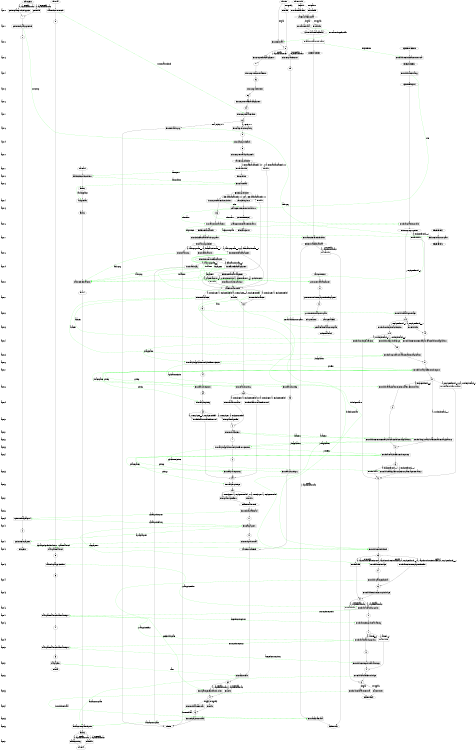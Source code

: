 digraph state_graph {
	rankdir=TB;
	size="8,5;"
	layer_0 [shape=plaintext, label="layer 0"];
	layer_1 [shape=plaintext, label="layer 1"];
	layer_0 -> layer_1 [style=invis];
	layer_2 [shape=plaintext, label="layer 2"];
	layer_1 -> layer_2 [style=invis];
	layer_3 [shape=plaintext, label="layer 3"];
	layer_2 -> layer_3 [style=invis];
	layer_4 [shape=plaintext, label="layer 4"];
	layer_3 -> layer_4 [style=invis];
	layer_5 [shape=plaintext, label="layer 5"];
	layer_4 -> layer_5 [style=invis];
	layer_6 [shape=plaintext, label="layer 6"];
	layer_5 -> layer_6 [style=invis];
	layer_7 [shape=plaintext, label="layer 7"];
	layer_6 -> layer_7 [style=invis];
	layer_8 [shape=plaintext, label="layer 8"];
	layer_7 -> layer_8 [style=invis];
	layer_9 [shape=plaintext, label="layer 9"];
	layer_8 -> layer_9 [style=invis];
	layer_10 [shape=plaintext, label="layer 10"];
	layer_9 -> layer_10 [style=invis];
	layer_11 [shape=plaintext, label="layer 11"];
	layer_10 -> layer_11 [style=invis];
	layer_12 [shape=plaintext, label="layer 12"];
	layer_11 -> layer_12 [style=invis];
	layer_13 [shape=plaintext, label="layer 13"];
	layer_12 -> layer_13 [style=invis];
	layer_14 [shape=plaintext, label="layer 14"];
	layer_13 -> layer_14 [style=invis];
	layer_15 [shape=plaintext, label="layer 15"];
	layer_14 -> layer_15 [style=invis];
	layer_16 [shape=plaintext, label="layer 16"];
	layer_15 -> layer_16 [style=invis];
	layer_17 [shape=plaintext, label="layer 17"];
	layer_16 -> layer_17 [style=invis];
	layer_18 [shape=plaintext, label="layer 18"];
	layer_17 -> layer_18 [style=invis];
	layer_19 [shape=plaintext, label="layer 19"];
	layer_18 -> layer_19 [style=invis];
	layer_20 [shape=plaintext, label="layer 20"];
	layer_19 -> layer_20 [style=invis];
	layer_21 [shape=plaintext, label="layer 21"];
	layer_20 -> layer_21 [style=invis];
	layer_22 [shape=plaintext, label="layer 22"];
	layer_21 -> layer_22 [style=invis];
	layer_23 [shape=plaintext, label="layer 23"];
	layer_22 -> layer_23 [style=invis];
	layer_24 [shape=plaintext, label="layer 24"];
	layer_23 -> layer_24 [style=invis];
	layer_25 [shape=plaintext, label="layer 25"];
	layer_24 -> layer_25 [style=invis];
	layer_26 [shape=plaintext, label="layer 26"];
	layer_25 -> layer_26 [style=invis];
	layer_27 [shape=plaintext, label="layer 27"];
	layer_26 -> layer_27 [style=invis];
	layer_28 [shape=plaintext, label="layer 28"];
	layer_27 -> layer_28 [style=invis];
	layer_29 [shape=plaintext, label="layer 29"];
	layer_28 -> layer_29 [style=invis];
	layer_30 [shape=plaintext, label="layer 30"];
	layer_29 -> layer_30 [style=invis];
	layer_31 [shape=plaintext, label="layer 31"];
	layer_30 -> layer_31 [style=invis];
	layer_32 [shape=plaintext, label="layer 32"];
	layer_31 -> layer_32 [style=invis];
	layer_33 [shape=plaintext, label="layer 33"];
	layer_32 -> layer_33 [style=invis];
	layer_34 [shape=plaintext, label="layer 34"];
	layer_33 -> layer_34 [style=invis];
	layer_35 [shape=plaintext, label="layer 35"];
	layer_34 -> layer_35 [style=invis];
	layer_36 [shape=plaintext, label="layer 36"];
	layer_35 -> layer_36 [style=invis];
	layer_37 [shape=plaintext, label="layer 37"];
	layer_36 -> layer_37 [style=invis];
	layer_38 [shape=plaintext, label="layer 38"];
	layer_37 -> layer_38 [style=invis];
	layer_39 [shape=plaintext, label="layer 39"];
	layer_38 -> layer_39 [style=invis];
	layer_40 [shape=plaintext, label="layer 40"];
	layer_39 -> layer_40 [style=invis];
	layer_41 [shape=plaintext, label="layer 41"];
	layer_40 -> layer_41 [style=invis];
	layer_42 [shape=plaintext, label="layer 42"];
	layer_41 -> layer_42 [style=invis];
	layer_43 [shape=plaintext, label="layer 43"];
	layer_42 -> layer_43 [style=invis];
	layer_44 [shape=plaintext, label="layer 44"];
	layer_43 -> layer_44 [style=invis];
	layer_45 [shape=plaintext, label="layer 45"];
	layer_44 -> layer_45 [style=invis];
	layer_46 [shape=plaintext, label="layer 46"];
	layer_45 -> layer_46 [style=invis];
	layer_47 [shape=plaintext, label="layer 47"];
	layer_46 -> layer_47 [style=invis];
	layer_48 [shape=plaintext, label="layer 48"];
	layer_47 -> layer_48 [style=invis];
	layer_49 [shape=plaintext, label="layer 49"];
	layer_48 -> layer_49 [style=invis];
	layer_50 [shape=plaintext, label="layer 50"];
	layer_49 -> layer_50 [style=invis];
	layer_51 [shape=plaintext, label="layer 51"];
	layer_50 -> layer_51 [style=invis];
	layer_52 [shape=plaintext, label="layer 52"];
	layer_51 -> layer_52 [style=invis];
	layer_53 [shape=plaintext, label="layer 53"];
	layer_52 -> layer_53 [style=invis];
	layer_54 [shape=plaintext, label="layer 54"];
	layer_53 -> layer_54 [style=invis];
	layer_55 [shape=plaintext, label="layer 55"];
	layer_54 -> layer_55 [style=invis];
	layer_56 [shape=plaintext, label="layer 56"];
	layer_55 -> layer_56 [style=invis];
	layer_57 [shape=plaintext, label="layer 57"];
	layer_56 -> layer_57 [style=invis];
	
	/* States */
	Firm_15 [label = "15"]
	Firm_start_Firm [label = "start_Firm"]
	Firm_09b [label = "09b"]
	Firm_08 [label = "08"]
	Firm_07 [label = "07"]
	Firm_09a [label = "09a"]
	Firm_06 [label = "06"]
	Firm_03d [label = "03d"]
	Firm_09c [label = "09c"]
	Firm_05b [label = "05b"]
	Firm_05a [label = "05a"]
	Firm_04 [label = "04"]
	Firm_03c [label = "03c"]
	Firm_03 [label = "03"]
	Firm_Firm_tries_to_resolve_financial_crisis [label = "Firm_tries_to_resolve_financial_crisis"]
	Firm_Firm_bankruptcy_checked [label = "Firm_bankruptcy_checked"]
	Firm_End_Firm_Financial_Role [label = "End_Firm_Financial_Role"]
	Firm_0003 [label = "0003"]
	Firm_end_Firm [label = "end_Firm"]
	Firm_004 [label = "004"]
	Firm_003 [label = "003"]
	Firm_002 [label = "002"]
	Firm_001 [label = "001"]
	Firm_End_Firm_Credit_Role [label = "End_Firm_Credit_Role"]
	Firm_Firm_Credit_02 [label = "Firm_Credit_02"]
	Firm_Start_Firm_Credit_Role [label = "Start_Firm_Credit_Role"]
	Firm_14 [label = "14"]
	Firm_13b [label = "13b"]
	Firm_Start_Firm_Seller_Role [label = "Start_Firm_Seller_Role"]
	Firm_12 [label = "12"]
	Firm_11 [label = "11"]
	Firm_End_Firm_Labour_Role [label = "End_Firm_Labour_Role"]
	Firm_Start_Firm_Labour_Role [label = "Start_Firm_Labour_Role"]
	Firm_End_Firm_Financial_Management [label = "End_Firm_Financial_Management"]
	Firm_02 [label = "02"]
	Firm_00b [label = "00b"]
	Firm_00 [label = "00"]
	Firm_01 [label = "01"]
	Firm_005 [label = "005"]
	Household_WAITORDERSTATUS [label = "WAITORDERSTATUS"]
	Household_SELECTSTRATEGY [label = "SELECTSTRATEGY"]
	Household_START_HOUSEHOLD [label = "START_HOUSEHOLD"]
	Household_end_Household [label = "end_Household"]
	Household_05 [label = "05"]
	Household_04 [label = "04"]
	Household_03 [label = "03"]
	Household_02 [label = "02"]
	Household_01b [label = "01b"]
	Household_01 [label = "01"]
	Household_01e [label = "01e"]
	Household_01a [label = "01a"]
	Household_01d [label = "01d"]
	Household_EXIT_FINANCIAL_MARKET [label = "EXIT_FINANCIAL_MARKET"]
	Household_12 [label = "12"]
	Household_14 [label = "14"]
	Household_11 [label = "11"]
	Household_10 [label = "10"]
	Household_15 [label = "15"]
	Household_08 [label = "08"]
	Household_07 [label = "07"]
	Household_09 [label = "09"]
	Household_06b [label = "06b"]
	Household_06 [label = "06"]
	Mall_end_Mall [label = "end_Mall"]
	Mall_05 [label = "05"]
	Mall_04 [label = "04"]
	Mall_03 [label = "03"]
	Mall_02 [label = "02"]
	Mall_01 [label = "01"]
	Mall_start_Mall [label = "start_Mall"]
	IGFirm_end_IGFirm [label = "end_IGFirm"]
	IGFirm_03 [label = "03"]
	IGFirm_02 [label = "02"]
	IGFirm_01 [label = "01"]
	IGFirm_start_IGFirm [label = "start_IGFirm"]
	Eurostat_WAITENDMARKET [label = "WAITENDMARKET"]
	Eurostat_end_Eurostat [label = "end_Eurostat"]
	Eurostat_End_Eurostat_Financial_Data [label = "End_Eurostat_Financial_Data"]
	Eurostat_Start_Eurostat_Financial_Data [label = "Start_Eurostat_Financial_Data"]
	Eurostat_Start_Eurostat_Firm_Data [label = "Start_Eurostat_Firm_Data"]
	Eurostat_start_Eurostat [label = "start_Eurostat"]
	Clearinghouse_end_Clearinghouse [label = "end_Clearinghouse"]
	Clearinghouse_COMPUTEDPRICES [label = "COMPUTEDPRICES"]
	Clearinghouse_start_Clearinghouse [label = "start_Clearinghouse"]
	Bank_RECEIVEMESS1 [label = "RECEIVEMESS1"]
	Bank_RECEIVEMESS [label = "RECEIVEMESS"]
	Bank_end_Bank [label = "end_Bank"]
	Bank_Bank_05 [label = "Bank_05"]
	Bank_Bank_04 [label = "Bank_04"]
	Bank_Bank_03 [label = "Bank_03"]
	Bank_Bank_02 [label = "Bank_02"]
	Bank_start_Bank [label = "start_Bank"]
	Government_end_Government [label = "end_Government"]
	Government_02 [label = "02"]
	Government_01 [label = "01"]
	Government_start_Government [label = "start_Government"]
	Central_Bank_end_Central_Bank [label = "end_Central_Bank"]
	Central_Bank_start_Central_Bank [label = "start_Central_Bank"]
	Firm_Firm_calc_production_quantity_005_01 [label = "Firm_calc_production_quantity", shape = rect]
	Firm_Firm_set_quantities_zero_00_00b [label = "Firm_set_quantities_zero", shape = rect]
	Firm_Firm_calc_input_demands_01_02 [label = "Firm_calc_input_demands", shape = rect]
	Firm_Firm_calc_production_quantity_2_End_Firm_Financial_Management_Start_Firm_Labour_Role [label = "Firm_calc_production_quantity_2", shape = rect]
	Firm_Firm_idle_End_Firm_Financial_Management_Start_Firm_Labour_Role [label = "Firm_idle", shape = rect]
	Firm_Firm_send_capital_demand_End_Firm_Labour_Role_11 [label = "Firm_send_capital_demand", shape = rect]
	Firm_Firm_calc_pay_costs_11_12 [label = "Firm_calc_pay_costs", shape = rect]
	Firm_Firm_send_goods_to_mall_12_Start_Firm_Seller_Role [label = "Firm_send_goods_to_mall", shape = rect]
	Firm_Firm_calc_revenue_Start_Firm_Seller_Role_13b [label = "Firm_calc_revenue", shape = rect]
	Firm_Firm_update_specific_skills_of_workers_13b_14 [label = "Firm_update_specific_skills_of_workers", shape = rect]
	Firm_Firm_idle_13b_14 [label = "Firm_idle", shape = rect]
	Firm_Firm_ask_for_loan_Start_Firm_Credit_Role_Firm_Credit_02 [label = "Firm_ask_for_loan", shape = rect]
	Firm_Firm_choose_bank_Firm_Credit_02_End_Firm_Credit_Role [label = "Firm_choose_bank", shape = rect]
	Firm_Firm_compute_financial_payments_00_001 [label = "Firm_compute_financial_payments", shape = rect]
	Firm_Firm_compute_income_statement_001_002 [label = "Firm_compute_income_statement", shape = rect]
	Firm_Firm_compute_dividends_002_003 [label = "Firm_compute_dividends", shape = rect]
	Firm_Firm_compute_total_financial_payments_003_004 [label = "Firm_compute_total_financial_payments", shape = rect]
	Firm_Firm_compute_balance_sheet_004_005 [label = "Firm_compute_balance_sheet", shape = rect]
	Firm_Firm_send_bankruptcy_005_end_Firm [label = "Firm_send_bankruptcy", shape = rect]
	Firm_Firm_compute_total_liquidity_needs_02_Start_Firm_Credit_Role [label = "Firm_compute_total_liquidity_needs", shape = rect]
	Firm_Firm_idle_End_Firm_Credit_Role_Start_Firm_Labour_Role [label = "Firm_idle", shape = rect]
	Firm_Firm_compute_and_send_stock_orders_End_Firm_Credit_Role_0003 [label = "Firm_compute_and_send_stock_orders", shape = rect]
	Firm_Firm_reads_stock_transactions_0003_End_Firm_Financial_Role [label = "Firm_reads_stock_transactions", shape = rect]
	Firm_Firm_check_financial_and_bankruptcy_state_End_Firm_Financial_Role_Firm_bankruptcy_checked [label = "Firm_check_financial_and_bankruptcy_state", shape = rect]
	Firm_Firm_in_bankruptcy_Firm_bankruptcy_checked_end_Firm [label = "Firm_in_bankruptcy", shape = rect]
	Firm_Firm_in_financial_crisis_Firm_bankruptcy_checked_Firm_tries_to_resolve_financial_crisis [label = "Firm_in_financial_crisis", shape = rect]
	Firm_Firm_in_bankruptcy_Firm_tries_to_resolve_financial_crisis_end_Firm [label = "Firm_in_bankruptcy", shape = rect]
	Firm_Firm_execute_financial_payments_Firm_tries_to_resolve_financial_crisis_End_Firm_Financial_Management [label = "Firm_execute_financial_payments", shape = rect]
	Firm_Firm_execute_financial_payments_Firm_bankruptcy_checked_Start_Firm_Labour_Role [label = "Firm_execute_financial_payments", shape = rect]
	Firm_Firm_idle_Start_Firm_Credit_Role_Start_Firm_Labour_Role [label = "Firm_idle", shape = rect]
	Firm_Firm_send_vacancies_Start_Firm_Labour_Role_03 [label = "Firm_send_vacancies", shape = rect]
	Firm_Firm_send_redundancies_Start_Firm_Labour_Role_03c [label = "Firm_send_redundancies", shape = rect]
	Firm_Firm_idle_Start_Firm_Labour_Role_03c [label = "Firm_idle", shape = rect]
	Firm_Firm_read_job_applications_send_job_offer_or_rejection_03_04 [label = "Firm_read_job_applications_send_job_offer_or_rejection", shape = rect]
	Firm_Firm_read_job_responses_04_05a [label = "Firm_read_job_responses", shape = rect]
	Firm_Firm_read_job_quitting_05a_05b [label = "Firm_read_job_quitting", shape = rect]
	Firm_Firm_read_job_quitting_00b_09c [label = "Firm_read_job_quitting", shape = rect]
	Firm_Firm_read_job_quitting_03c_03d [label = "Firm_read_job_quitting", shape = rect]
	Firm_Firm_start_labour_market_03d_06 [label = "Firm_start_labour_market", shape = rect]
	Firm_Firm_finish_labour_market_first_round_03d_09a [label = "Firm_finish_labour_market_first_round", shape = rect]
	Firm_Firm_finish_labour_market_first_round_05b_09a [label = "Firm_finish_labour_market_first_round", shape = rect]
	Firm_Firm_update_wage_offer_05b_06 [label = "Firm_update_wage_offer", shape = rect]
	Firm_Firm_send_vacancies_2_06_07 [label = "Firm_send_vacancies_2", shape = rect]
	Firm_Firm_read_job_applications_send_job_offer_or_rejection_2_07_08 [label = "Firm_read_job_applications_send_job_offer_or_rejection_2", shape = rect]
	Firm_Firm_read_job_responses_2_08_09a [label = "Firm_read_job_responses_2", shape = rect]
	Firm_Firm_read_job_quitting_2_09a_09b [label = "Firm_read_job_quitting_2", shape = rect]
	Firm_Firm_read_job_quitting_2_09c_Start_Firm_Seller_Role [label = "Firm_read_job_quitting_2", shape = rect]
	Firm_Firm_update_wage_offer_2_09b_End_Firm_Labour_Role [label = "Firm_update_wage_offer_2", shape = rect]
	Firm_Firm_idle_09b_End_Firm_Labour_Role [label = "Firm_idle", shape = rect]
	Firm_Firm_receive_data_start_Firm_00 [label = "Firm_receive_data", shape = rect]
	Firm_Firm_idle_start_Firm_00 [label = "Firm_idle", shape = rect]
	Firm_Firm_send_data_to_Eurostat_14_15 [label = "Firm_send_data_to_Eurostat", shape = rect]
	Firm_Firm_idle_14_15 [label = "Firm_idle", shape = rect]
	Firm_Firm_send_payments_to_bank_15_end_Firm [label = "Firm_send_payments_to_bank", shape = rect]
	Household_Household_receive_dividends_06_06b [label = "Household_receive_dividends", shape = rect]
	Household_Household_idle_06b_09 [label = "Household_idle", shape = rect]
	Household_Household_receive_wage_06b_07 [label = "Household_receive_wage", shape = rect]
	Household_Household_update_specific_skills_07_08 [label = "Household_update_specific_skills", shape = rect]
	Household_Household_receive_unemployment_benefits_06b_08 [label = "Household_receive_unemployment_benefits", shape = rect]
	Household_Household_determine_consumption_budget_08_09 [label = "Household_determine_consumption_budget", shape = rect]
	Household_Household_idle_09_15 [label = "Household_idle", shape = rect]
	Household_Household_rank_and_buy_goods_1_09_10 [label = "Household_rank_and_buy_goods_1", shape = rect]
	Household_Household_receive_goods_read_rationing_10_11 [label = "Household_receive_goods_read_rationing", shape = rect]
	Household_Household_idle_11_14 [label = "Household_idle", shape = rect]
	Household_Household_rank_and_buy_goods_2_11_12 [label = "Household_rank_and_buy_goods_2", shape = rect]
	Household_Household_receive_goods_read_rationing_2_12_14 [label = "Household_receive_goods_read_rationing_2", shape = rect]
	Household_Household_handle_leftover_budget_14_15 [label = "Household_handle_leftover_budget", shape = rect]
	Household_Household_read_firing_messages_EXIT_FINANCIAL_MARKET_01d [label = "Household_read_firing_messages", shape = rect]
	Household_Household_idle_01d_01a [label = "Household_idle", shape = rect]
	Household_Household_idle_EXIT_FINANCIAL_MARKET_01a [label = "Household_idle", shape = rect]
	Household_Household_OTJS_read_job_vacancies_and_send_applications_01e_01 [label = "Household_OTJS_read_job_vacancies_and_send_applications", shape = rect]
	Household_Household_UNEMPLOYED_read_job_vacancies_and_send_applications_01a_01 [label = "Household_UNEMPLOYED_read_job_vacancies_and_send_applications", shape = rect]
	Household_Household_on_the_job_search_decision_01d_01b [label = "Household_on_the_job_search_decision", shape = rect]
	Household_Household_on_the_job_search_yes_01b_01e [label = "Household_on_the_job_search_yes", shape = rect]
	Household_Household_on_the_job_search_no_01b_06 [label = "Household_on_the_job_search_no", shape = rect]
	Household_Household_read_job_offers_send_response_01_02 [label = "Household_read_job_offers_send_response", shape = rect]
	Household_Household_finish_labour_market_02_06 [label = "Household_finish_labour_market", shape = rect]
	Household_Household_read_application_rejection_update_wage_reservation_02_03 [label = "Household_read_application_rejection_update_wage_reservation", shape = rect]
	Household_Household_OTJS_read_job_vacancies_and_send_applications_2_02_04 [label = "Household_OTJS_read_job_vacancies_and_send_applications_2", shape = rect]
	Household_Household_UNEMPLOYED_read_job_vacancies_and_send_applications_2_03_04 [label = "Household_UNEMPLOYED_read_job_vacancies_and_send_applications_2", shape = rect]
	Household_Household_read_job_offers_send_response_2_04_05 [label = "Household_read_job_offers_send_response_2", shape = rect]
	Household_Household_read_application_rejection_update_wage_reservation_2_05_06 [label = "Household_read_application_rejection_update_wage_reservation_2", shape = rect]
	Household_Household_idle_05_06 [label = "Household_idle", shape = rect]
	Household_Household_send_data_to_Eurostat_15_end_Household [label = "Household_send_data_to_Eurostat", shape = rect]
	Household_Household_idle_15_end_Household [label = "Household_idle", shape = rect]
	Household_Household_receive_info_asset_to_eurostat_START_HOUSEHOLD_SELECTSTRATEGY [label = "Household_receive_info_asset_to_eurostat", shape = rect]
	Household_Household_select_strategy_SELECTSTRATEGY_WAITORDERSTATUS [label = "Household_select_strategy", shape = rect]
	Household_Household_update_its_portfolio_WAITORDERSTATUS_EXIT_FINANCIAL_MARKET [label = "Household_update_its_portfolio", shape = rect]
	Mall_Mall_send_current_stocks_start_Mall_01 [label = "Mall_send_current_stocks", shape = rect]
	Mall_Mall_update_mall_stock_01_02 [label = "Mall_update_mall_stock", shape = rect]
	Mall_Mall_send_quality_price_info_1_02_03 [label = "Mall_send_quality_price_info_1", shape = rect]
	Mall_Mall_update_mall_stocks_sales_rationing_1_03_04 [label = "Mall_update_mall_stocks_sales_rationing_1", shape = rect]
	Mall_Mall_update_mall_stocks_sales_rationing_2_04_05 [label = "Mall_update_mall_stocks_sales_rationing_2", shape = rect]
	Mall_Mall_pay_firm_05_end_Mall [label = "Mall_pay_firm", shape = rect]
	IGFirm_IGFirm_update_productivity_price_start_IGFirm_01 [label = "IGFirm_update_productivity_price", shape = rect]
	IGFirm_IGFirm_idle_start_IGFirm_01 [label = "IGFirm_idle", shape = rect]
	IGFirm_IGFirm_send_quality_price_info_01_02 [label = "IGFirm_send_quality_price_info", shape = rect]
	IGFirm_IGFirm_send_capital_good_02_03 [label = "IGFirm_send_capital_good", shape = rect]
	IGFirm_IGFirm_receive_payment_03_end_IGFirm [label = "IGFirm_receive_payment", shape = rect]
	Eurostat_Eurostat_Initialization_start_Eurostat_Start_Eurostat_Firm_Data [label = "Eurostat_Initialization", shape = rect]
	Eurostat_Eurostat_idle_start_Eurostat_Start_Eurostat_Firm_Data [label = "Eurostat_idle", shape = rect]
	Eurostat_Eurostat_send_data_Start_Eurostat_Firm_Data_Start_Eurostat_Financial_Data [label = "Eurostat_send_data", shape = rect]
	Eurostat_Eurostat_idle_Start_Eurostat_Firm_Data_Start_Eurostat_Financial_Data [label = "Eurostat_idle", shape = rect]
	Eurostat_Eurostat_calculate_data_End_Eurostat_Financial_Data_end_Eurostat [label = "Eurostat_calculate_data", shape = rect]
	Eurostat_Eurostat_idle_End_Eurostat_Financial_Data_end_Eurostat [label = "Eurostat_idle", shape = rect]
	Eurostat_Eurastat_send_asset_information_Start_Eurostat_Financial_Data_WAITENDMARKET [label = "Eurastat_send_asset_information", shape = rect]
	Eurostat_Eurostat_receive_asset_information_WAITENDMARKET_End_Eurostat_Financial_Data [label = "Eurostat_receive_asset_information", shape = rect]
	Clearinghouse_ClearingHouse_receive_orders_and_run_start_Clearinghouse_COMPUTEDPRICES [label = "ClearingHouse_receive_orders_and_run", shape = rect]
	Clearinghouse_ClearingHouse_send_asset_information_COMPUTEDPRICES_end_Clearinghouse [label = "ClearingHouse_send_asset_information", shape = rect]
	Bank_Bank_decide_credit_conditions_start_Bank_Bank_02 [label = "Bank_decide_credit_conditions", shape = rect]
	Bank_Bank_give_loan_Bank_02_Bank_03 [label = "Bank_give_loan", shape = rect]
	Bank_Bank_receive_installment_Bank_03_Bank_04 [label = "Bank_receive_installment", shape = rect]
	Bank_Bank_account_update_deposits_Bank_04_Bank_05 [label = "Bank_account_update_deposits", shape = rect]
	Bank_Bank_accounting_Bank_05_end_Bank [label = "Bank_accounting", shape = rect]
	Bank_Bank_idle_Bank_05_end_Bank [label = "Bank_idle", shape = rect]
	Bank_Bank_receive_account_update_RECEIVEMESS_RECEIVEMESS1 [label = "Bank_receive_account_update", shape = rect]
	Government_Government_read_tax_payment_start_Government_01 [label = "Government_read_tax_payment", shape = rect]
	Government_Government_send_unemployment_benefit_payment_01_02 [label = "Government_send_unemployment_benefit_payment", shape = rect]
	Government_Government_send_account_update_02_end_Government [label = "Government_send_account_update", shape = rect]
	Central_Bank_Central_Bank_read_account_update_start_Central_Bank_end_Central_Bank [label = "Central_Bank_read_account_update", shape = rect]
	
	/* Transitions */
	Firm_005 -> Firm_Firm_calc_production_quantity_005_01 [ label = "a->equity>0.0"];
	Firm_Firm_calc_production_quantity_005_01 -> Firm_01;
	Firm_00 -> Firm_Firm_set_quantities_zero_00_00b [ label = "not monthly\na->day_of_month_to_act"];
	Firm_Firm_set_quantities_zero_00_00b -> Firm_00b;
	Firm_01 -> Firm_Firm_calc_input_demands_01_02;
	Firm_Firm_calc_input_demands_01_02 -> Firm_02;
	Firm_End_Firm_Financial_Management -> Firm_Firm_calc_production_quantity_2_End_Firm_Financial_Management_Start_Firm_Labour_Role [ label = "not a->payment_account>=a->production_costs"];
	Firm_Firm_calc_production_quantity_2_End_Firm_Financial_Management_Start_Firm_Labour_Role -> Firm_Start_Firm_Labour_Role;
	Firm_End_Firm_Financial_Management -> Firm_Firm_idle_End_Firm_Financial_Management_Start_Firm_Labour_Role [ label = "a->payment_account>=a->production_costs"];
	Firm_Firm_idle_End_Firm_Financial_Management_Start_Firm_Labour_Role -> Firm_Start_Firm_Labour_Role;
	Firm_End_Firm_Labour_Role -> Firm_Firm_send_capital_demand_End_Firm_Labour_Role_11;
	Firm_Firm_send_capital_demand_End_Firm_Labour_Role_11 -> Firm_11;
	Firm_11 -> Firm_Firm_calc_pay_costs_11_12;
	Firm_Firm_calc_pay_costs_11_12 -> Firm_12;
	Firm_12 -> Firm_Firm_send_goods_to_mall_12_Start_Firm_Seller_Role;
	Firm_Firm_send_goods_to_mall_12_Start_Firm_Seller_Role -> Firm_Start_Firm_Seller_Role;
	Firm_Start_Firm_Seller_Role -> Firm_Firm_calc_revenue_Start_Firm_Seller_Role_13b;
	Firm_Firm_calc_revenue_Start_Firm_Seller_Role_13b -> Firm_13b;
	Firm_13b -> Firm_Firm_update_specific_skills_of_workers_13b_14 [ label = "monthly\na->day_of_month_to_act"];
	Firm_Firm_update_specific_skills_of_workers_13b_14 -> Firm_14;
	Firm_13b -> Firm_Firm_idle_13b_14 [ label = "not monthly\na->day_of_month_to_act"];
	Firm_Firm_idle_13b_14 -> Firm_14;
	Firm_Start_Firm_Credit_Role -> Firm_Firm_ask_for_loan_Start_Firm_Credit_Role_Firm_Credit_02 [ label = "a->external_financial_needs>0.0"];
	Firm_Firm_ask_for_loan_Start_Firm_Credit_Role_Firm_Credit_02 -> Firm_Firm_Credit_02;
	Firm_Firm_Credit_02 -> Firm_Firm_choose_bank_Firm_Credit_02_End_Firm_Credit_Role;
	Firm_Firm_choose_bank_Firm_Credit_02_End_Firm_Credit_Role -> Firm_End_Firm_Credit_Role;
	Firm_00 -> Firm_Firm_compute_financial_payments_00_001 [ label = "monthly\na->day_of_month_to_act"];
	Firm_Firm_compute_financial_payments_00_001 -> Firm_001;
	Firm_001 -> Firm_Firm_compute_income_statement_001_002;
	Firm_Firm_compute_income_statement_001_002 -> Firm_002;
	Firm_002 -> Firm_Firm_compute_dividends_002_003;
	Firm_Firm_compute_dividends_002_003 -> Firm_003;
	Firm_003 -> Firm_Firm_compute_total_financial_payments_003_004;
	Firm_Firm_compute_total_financial_payments_003_004 -> Firm_004;
	Firm_004 -> Firm_Firm_compute_balance_sheet_004_005;
	Firm_Firm_compute_balance_sheet_004_005 -> Firm_005;
	Firm_005 -> Firm_Firm_send_bankruptcy_005_end_Firm [ label = "not a->equity>0.0"];
	Firm_Firm_send_bankruptcy_005_end_Firm -> Firm_end_Firm;
	Firm_02 -> Firm_Firm_compute_total_liquidity_needs_02_Start_Firm_Credit_Role;
	Firm_Firm_compute_total_liquidity_needs_02_Start_Firm_Credit_Role -> Firm_Start_Firm_Credit_Role;
	Firm_End_Firm_Credit_Role -> Firm_Firm_idle_End_Firm_Credit_Role_Start_Firm_Labour_Role [ label = "not a->external_financial_needs>0.0"];
	Firm_Firm_idle_End_Firm_Credit_Role_Start_Firm_Labour_Role -> Firm_Start_Firm_Labour_Role;
	Firm_End_Firm_Credit_Role -> Firm_Firm_compute_and_send_stock_orders_End_Firm_Credit_Role_0003 [ label = "a->external_financial_needs>0.0"];
	Firm_Firm_compute_and_send_stock_orders_End_Firm_Credit_Role_0003 -> Firm_0003;
	Firm_0003 -> Firm_Firm_reads_stock_transactions_0003_End_Firm_Financial_Role;
	Firm_Firm_reads_stock_transactions_0003_End_Firm_Financial_Role -> Firm_End_Firm_Financial_Role;
	Firm_End_Firm_Financial_Role -> Firm_Firm_check_financial_and_bankruptcy_state_End_Firm_Financial_Role_Firm_bankruptcy_checked;
	Firm_Firm_check_financial_and_bankruptcy_state_End_Firm_Financial_Role_Firm_bankruptcy_checked -> Firm_Firm_bankruptcy_checked;
	Firm_Firm_bankruptcy_checked -> Firm_Firm_in_bankruptcy_Firm_bankruptcy_checked_end_Firm [ label = "a->bankruptcy_state==1"];
	Firm_Firm_in_bankruptcy_Firm_bankruptcy_checked_end_Firm -> Firm_end_Firm;
	Firm_Firm_bankruptcy_checked -> Firm_Firm_in_financial_crisis_Firm_bankruptcy_checked_Firm_tries_to_resolve_financial_crisis [ label = "a->financial_crisis_state==1"];
	Firm_Firm_in_financial_crisis_Firm_bankruptcy_checked_Firm_tries_to_resolve_financial_crisis -> Firm_Firm_tries_to_resolve_financial_crisis;
	Firm_Firm_tries_to_resolve_financial_crisis -> Firm_Firm_in_bankruptcy_Firm_tries_to_resolve_financial_crisis_end_Firm [ label = "a->bankruptcy_state==1"];
	Firm_Firm_in_bankruptcy_Firm_tries_to_resolve_financial_crisis_end_Firm -> Firm_end_Firm;
	Firm_Firm_tries_to_resolve_financial_crisis -> Firm_Firm_execute_financial_payments_Firm_tries_to_resolve_financial_crisis_End_Firm_Financial_Management [ label = "a->financial_crisis_state==0"];
	Firm_Firm_execute_financial_payments_Firm_tries_to_resolve_financial_crisis_End_Firm_Financial_Management -> Firm_End_Firm_Financial_Management;
	Firm_Firm_bankruptcy_checked -> Firm_Firm_execute_financial_payments_Firm_bankruptcy_checked_Start_Firm_Labour_Role [ label = "a->bankruptcy_state==0&&a->financial_crisis_state==0"];
	Firm_Firm_execute_financial_payments_Firm_bankruptcy_checked_Start_Firm_Labour_Role -> Firm_Start_Firm_Labour_Role;
	Firm_Start_Firm_Credit_Role -> Firm_Firm_idle_Start_Firm_Credit_Role_Start_Firm_Labour_Role [ label = "not a->external_financial_needs>0.0"];
	Firm_Firm_idle_Start_Firm_Credit_Role_Start_Firm_Labour_Role -> Firm_Start_Firm_Labour_Role;
	Firm_Start_Firm_Labour_Role -> Firm_Firm_send_vacancies_Start_Firm_Labour_Role_03 [ label = "a->no_employees<a->employees_needed"];
	Firm_Firm_send_vacancies_Start_Firm_Labour_Role_03 -> Firm_03;
	Firm_Start_Firm_Labour_Role -> Firm_Firm_send_redundancies_Start_Firm_Labour_Role_03c [ label = "a->no_employees>a->employees_needed"];
	Firm_Firm_send_redundancies_Start_Firm_Labour_Role_03c -> Firm_03c;
	Firm_Start_Firm_Labour_Role -> Firm_Firm_idle_Start_Firm_Labour_Role_03c [ label = "a->no_employees==a->employees_needed"];
	Firm_Firm_idle_Start_Firm_Labour_Role_03c -> Firm_03c;
	Firm_03 -> Firm_Firm_read_job_applications_send_job_offer_or_rejection_03_04;
	Firm_Firm_read_job_applications_send_job_offer_or_rejection_03_04 -> Firm_04;
	Firm_04 -> Firm_Firm_read_job_responses_04_05a;
	Firm_Firm_read_job_responses_04_05a -> Firm_05a;
	Firm_05a -> Firm_Firm_read_job_quitting_05a_05b;
	Firm_Firm_read_job_quitting_05a_05b -> Firm_05b;
	Firm_00b -> Firm_Firm_read_job_quitting_00b_09c;
	Firm_Firm_read_job_quitting_00b_09c -> Firm_09c;
	Firm_03c -> Firm_Firm_read_job_quitting_03c_03d;
	Firm_Firm_read_job_quitting_03c_03d -> Firm_03d;
	Firm_03d -> Firm_Firm_start_labour_market_03d_06 [ label = "a->no_employees<a->employees_needed"];
	Firm_Firm_start_labour_market_03d_06 -> Firm_06;
	Firm_03d -> Firm_Firm_finish_labour_market_first_round_03d_09a [ label = "not a->no_employees<a->employees_needed"];
	Firm_Firm_finish_labour_market_first_round_03d_09a -> Firm_09a;
	Firm_05b -> Firm_Firm_finish_labour_market_first_round_05b_09a [ label = "a->no_employees==a->employees_needed"];
	Firm_Firm_finish_labour_market_first_round_05b_09a -> Firm_09a;
	Firm_05b -> Firm_Firm_update_wage_offer_05b_06 [ label = "a->no_employees<a->employees_needed"];
	Firm_Firm_update_wage_offer_05b_06 -> Firm_06;
	Firm_06 -> Firm_Firm_send_vacancies_2_06_07;
	Firm_Firm_send_vacancies_2_06_07 -> Firm_07;
	Firm_07 -> Firm_Firm_read_job_applications_send_job_offer_or_rejection_2_07_08;
	Firm_Firm_read_job_applications_send_job_offer_or_rejection_2_07_08 -> Firm_08;
	Firm_08 -> Firm_Firm_read_job_responses_2_08_09a;
	Firm_Firm_read_job_responses_2_08_09a -> Firm_09a;
	Firm_09a -> Firm_Firm_read_job_quitting_2_09a_09b;
	Firm_Firm_read_job_quitting_2_09a_09b -> Firm_09b;
	Firm_09c -> Firm_Firm_read_job_quitting_2_09c_Start_Firm_Seller_Role;
	Firm_Firm_read_job_quitting_2_09c_Start_Firm_Seller_Role -> Firm_Start_Firm_Seller_Role;
	Firm_09b -> Firm_Firm_update_wage_offer_2_09b_End_Firm_Labour_Role [ label = "a->no_employees<a->employees_needed"];
	Firm_Firm_update_wage_offer_2_09b_End_Firm_Labour_Role -> Firm_End_Firm_Labour_Role;
	Firm_09b -> Firm_Firm_idle_09b_End_Firm_Labour_Role [ label = "not a->no_employees<a->employees_needed"];
	Firm_Firm_idle_09b_End_Firm_Labour_Role -> Firm_End_Firm_Labour_Role;
	Firm_start_Firm -> Firm_Firm_receive_data_start_Firm_00 [ label = "monthly\n0"];
	Firm_Firm_receive_data_start_Firm_00 -> Firm_00;
	Firm_start_Firm -> Firm_Firm_idle_start_Firm_00 [ label = "not monthly\n0"];
	Firm_Firm_idle_start_Firm_00 -> Firm_00;
	Firm_14 -> Firm_Firm_send_data_to_Eurostat_14_15 [ label = "monthly\n19"];
	Firm_Firm_send_data_to_Eurostat_14_15 -> Firm_15;
	Firm_14 -> Firm_Firm_idle_14_15 [ label = "not monthly\n19"];
	Firm_Firm_idle_14_15 -> Firm_15;
	Firm_15 -> Firm_Firm_send_payments_to_bank_15_end_Firm;
	Firm_Firm_send_payments_to_bank_15_end_Firm -> Firm_end_Firm;
	Household_06 -> Household_Household_receive_dividends_06_06b;
	Household_Household_receive_dividends_06_06b -> Household_06b;
	Household_06b -> Household_Household_idle_06b_09 [ label = "not monthly\na->day_of_month_receive_income"];
	Household_Household_idle_06b_09 -> Household_09;
	Household_06b -> Household_Household_receive_wage_06b_07 [ label = "monthly\na->day_of_month_receive_income&&a->employee_firm_id!=-1"];
	Household_Household_receive_wage_06b_07 -> Household_07;
	Household_07 -> Household_Household_update_specific_skills_07_08;
	Household_Household_update_specific_skills_07_08 -> Household_08;
	Household_06b -> Household_Household_receive_unemployment_benefits_06b_08 [ label = "monthly\na->day_of_month_receive_income&&a->employee_firm_id==-1"];
	Household_Household_receive_unemployment_benefits_06b_08 -> Household_08;
	Household_08 -> Household_Household_determine_consumption_budget_08_09;
	Household_Household_determine_consumption_budget_08_09 -> Household_09;
	Household_09 -> Household_Household_idle_09_15 [ label = "not monthly\na->day_of_month_to_act"];
	Household_Household_idle_09_15 -> Household_15;
	Household_09 -> Household_Household_rank_and_buy_goods_1_09_10 [ label = "monthly\na->day_of_month_to_act"];
	Household_Household_rank_and_buy_goods_1_09_10 -> Household_10;
	Household_10 -> Household_Household_receive_goods_read_rationing_10_11;
	Household_Household_receive_goods_read_rationing_10_11 -> Household_11;
	Household_11 -> Household_Household_idle_11_14 [ label = "a->rationed!=1"];
	Household_Household_idle_11_14 -> Household_14;
	Household_11 -> Household_Household_rank_and_buy_goods_2_11_12 [ label = "a->rationed==1"];
	Household_Household_rank_and_buy_goods_2_11_12 -> Household_12;
	Household_12 -> Household_Household_receive_goods_read_rationing_2_12_14;
	Household_Household_receive_goods_read_rationing_2_12_14 -> Household_14;
	Household_14 -> Household_Household_handle_leftover_budget_14_15;
	Household_Household_handle_leftover_budget_14_15 -> Household_15;
	Household_EXIT_FINANCIAL_MARKET -> Household_Household_read_firing_messages_EXIT_FINANCIAL_MARKET_01d [ label = "a->employee_firm_id!=-1"];
	Household_Household_read_firing_messages_EXIT_FINANCIAL_MARKET_01d -> Household_01d;
	Household_01d -> Household_Household_idle_01d_01a [ label = "a->employee_firm_id==-1"];
	Household_Household_idle_01d_01a -> Household_01a;
	Household_EXIT_FINANCIAL_MARKET -> Household_Household_idle_EXIT_FINANCIAL_MARKET_01a [ label = "a->employee_firm_id==-1"];
	Household_Household_idle_EXIT_FINANCIAL_MARKET_01a -> Household_01a;
	Household_01e -> Household_Household_OTJS_read_job_vacancies_and_send_applications_01e_01;
	Household_Household_OTJS_read_job_vacancies_and_send_applications_01e_01 -> Household_01;
	Household_01a -> Household_Household_UNEMPLOYED_read_job_vacancies_and_send_applications_01a_01;
	Household_Household_UNEMPLOYED_read_job_vacancies_and_send_applications_01a_01 -> Household_01;
	Household_01d -> Household_Household_on_the_job_search_decision_01d_01b [ label = "a->employee_firm_id!=-1"];
	Household_Household_on_the_job_search_decision_01d_01b -> Household_01b;
	Household_01b -> Household_Household_on_the_job_search_yes_01b_01e [ label = "a->on_the_job_search==1"];
	Household_Household_on_the_job_search_yes_01b_01e -> Household_01e;
	Household_01b -> Household_Household_on_the_job_search_no_01b_06 [ label = "a->on_the_job_search!=1"];
	Household_Household_on_the_job_search_no_01b_06 -> Household_06;
	Household_01 -> Household_Household_read_job_offers_send_response_01_02;
	Household_Household_read_job_offers_send_response_01_02 -> Household_02;
	Household_02 -> Household_Household_finish_labour_market_02_06 [ label = "a->employee_firm_id!=-1&&a->on_the_job_search!=1"];
	Household_Household_finish_labour_market_02_06 -> Household_06;
	Household_02 -> Household_Household_read_application_rejection_update_wage_reservation_02_03 [ label = "a->employee_firm_id==-1"];
	Household_Household_read_application_rejection_update_wage_reservation_02_03 -> Household_03;
	Household_02 -> Household_Household_OTJS_read_job_vacancies_and_send_applications_2_02_04 [ label = "a->on_the_job_search==1"];
	Household_Household_OTJS_read_job_vacancies_and_send_applications_2_02_04 -> Household_04;
	Household_03 -> Household_Household_UNEMPLOYED_read_job_vacancies_and_send_applications_2_03_04;
	Household_Household_UNEMPLOYED_read_job_vacancies_and_send_applications_2_03_04 -> Household_04;
	Household_04 -> Household_Household_read_job_offers_send_response_2_04_05;
	Household_Household_read_job_offers_send_response_2_04_05 -> Household_05;
	Household_05 -> Household_Household_read_application_rejection_update_wage_reservation_2_05_06 [ label = "a->employee_firm_id==-1"];
	Household_Household_read_application_rejection_update_wage_reservation_2_05_06 -> Household_06;
	Household_05 -> Household_Household_idle_05_06 [ label = "a->employee_firm_id!=-1"];
	Household_Household_idle_05_06 -> Household_06;
	Household_15 -> Household_Household_send_data_to_Eurostat_15_end_Household [ label = "monthly\n19"];
	Household_Household_send_data_to_Eurostat_15_end_Household -> Household_end_Household;
	Household_15 -> Household_Household_idle_15_end_Household [ label = "not monthly\n19"];
	Household_Household_idle_15_end_Household -> Household_end_Household;
	Household_START_HOUSEHOLD -> Household_Household_receive_info_asset_to_eurostat_START_HOUSEHOLD_SELECTSTRATEGY;
	Household_Household_receive_info_asset_to_eurostat_START_HOUSEHOLD_SELECTSTRATEGY -> Household_SELECTSTRATEGY;
	Household_SELECTSTRATEGY -> Household_Household_select_strategy_SELECTSTRATEGY_WAITORDERSTATUS;
	Household_Household_select_strategy_SELECTSTRATEGY_WAITORDERSTATUS -> Household_WAITORDERSTATUS;
	Household_WAITORDERSTATUS -> Household_Household_update_its_portfolio_WAITORDERSTATUS_EXIT_FINANCIAL_MARKET;
	Household_Household_update_its_portfolio_WAITORDERSTATUS_EXIT_FINANCIAL_MARKET -> Household_EXIT_FINANCIAL_MARKET;
	Mall_start_Mall -> Mall_Mall_send_current_stocks_start_Mall_01;
	Mall_Mall_send_current_stocks_start_Mall_01 -> Mall_01;
	Mall_01 -> Mall_Mall_update_mall_stock_01_02;
	Mall_Mall_update_mall_stock_01_02 -> Mall_02;
	Mall_02 -> Mall_Mall_send_quality_price_info_1_02_03;
	Mall_Mall_send_quality_price_info_1_02_03 -> Mall_03;
	Mall_03 -> Mall_Mall_update_mall_stocks_sales_rationing_1_03_04;
	Mall_Mall_update_mall_stocks_sales_rationing_1_03_04 -> Mall_04;
	Mall_04 -> Mall_Mall_update_mall_stocks_sales_rationing_2_04_05;
	Mall_Mall_update_mall_stocks_sales_rationing_2_04_05 -> Mall_05;
	Mall_05 -> Mall_Mall_pay_firm_05_end_Mall;
	Mall_Mall_pay_firm_05_end_Mall -> Mall_end_Mall;
	IGFirm_start_IGFirm -> IGFirm_IGFirm_update_productivity_price_start_IGFirm_01 [ label = "monthly\na->day_of_month_to_act"];
	IGFirm_IGFirm_update_productivity_price_start_IGFirm_01 -> IGFirm_01;
	IGFirm_start_IGFirm -> IGFirm_IGFirm_idle_start_IGFirm_01 [ label = "not monthly\na->day_of_month_to_act"];
	IGFirm_IGFirm_idle_start_IGFirm_01 -> IGFirm_01;
	IGFirm_01 -> IGFirm_IGFirm_send_quality_price_info_01_02;
	IGFirm_IGFirm_send_quality_price_info_01_02 -> IGFirm_02;
	IGFirm_02 -> IGFirm_IGFirm_send_capital_good_02_03;
	IGFirm_IGFirm_send_capital_good_02_03 -> IGFirm_03;
	IGFirm_03 -> IGFirm_IGFirm_receive_payment_03_end_IGFirm;
	IGFirm_IGFirm_receive_payment_03_end_IGFirm -> IGFirm_end_IGFirm;
	Eurostat_start_Eurostat -> Eurostat_Eurostat_Initialization_start_Eurostat_Start_Eurostat_Firm_Data [ label = "iteration\n1"];
	Eurostat_Eurostat_Initialization_start_Eurostat_Start_Eurostat_Firm_Data -> Eurostat_Start_Eurostat_Firm_Data;
	Eurostat_start_Eurostat -> Eurostat_Eurostat_idle_start_Eurostat_Start_Eurostat_Firm_Data [ label = "not iteration\n1"];
	Eurostat_Eurostat_idle_start_Eurostat_Start_Eurostat_Firm_Data -> Eurostat_Start_Eurostat_Firm_Data;
	Eurostat_Start_Eurostat_Firm_Data -> Eurostat_Eurostat_send_data_Start_Eurostat_Firm_Data_Start_Eurostat_Financial_Data [ label = "monthly\n0"];
	Eurostat_Eurostat_send_data_Start_Eurostat_Firm_Data_Start_Eurostat_Financial_Data -> Eurostat_Start_Eurostat_Financial_Data;
	Eurostat_Start_Eurostat_Firm_Data -> Eurostat_Eurostat_idle_Start_Eurostat_Firm_Data_Start_Eurostat_Financial_Data [ label = "not monthly\n19"];
	Eurostat_Eurostat_idle_Start_Eurostat_Firm_Data_Start_Eurostat_Financial_Data -> Eurostat_Start_Eurostat_Financial_Data;
	Eurostat_End_Eurostat_Financial_Data -> Eurostat_Eurostat_calculate_data_End_Eurostat_Financial_Data_end_Eurostat [ label = "monthly\na->day_of_month_to_act"];
	Eurostat_Eurostat_calculate_data_End_Eurostat_Financial_Data_end_Eurostat -> Eurostat_end_Eurostat;
	Eurostat_End_Eurostat_Financial_Data -> Eurostat_Eurostat_idle_End_Eurostat_Financial_Data_end_Eurostat [ label = "not monthly\na->day_of_month_to_act"];
	Eurostat_Eurostat_idle_End_Eurostat_Financial_Data_end_Eurostat -> Eurostat_end_Eurostat;
	Eurostat_Start_Eurostat_Financial_Data -> Eurostat_Eurastat_send_asset_information_Start_Eurostat_Financial_Data_WAITENDMARKET;
	Eurostat_Eurastat_send_asset_information_Start_Eurostat_Financial_Data_WAITENDMARKET -> Eurostat_WAITENDMARKET;
	Eurostat_WAITENDMARKET -> Eurostat_Eurostat_receive_asset_information_WAITENDMARKET_End_Eurostat_Financial_Data;
	Eurostat_Eurostat_receive_asset_information_WAITENDMARKET_End_Eurostat_Financial_Data -> Eurostat_End_Eurostat_Financial_Data;
	Clearinghouse_start_Clearinghouse -> Clearinghouse_ClearingHouse_receive_orders_and_run_start_Clearinghouse_COMPUTEDPRICES;
	Clearinghouse_ClearingHouse_receive_orders_and_run_start_Clearinghouse_COMPUTEDPRICES -> Clearinghouse_COMPUTEDPRICES;
	Clearinghouse_COMPUTEDPRICES -> Clearinghouse_ClearingHouse_send_asset_information_COMPUTEDPRICES_end_Clearinghouse;
	Clearinghouse_ClearingHouse_send_asset_information_COMPUTEDPRICES_end_Clearinghouse -> Clearinghouse_end_Clearinghouse;
	Bank_start_Bank -> Bank_Bank_decide_credit_conditions_start_Bank_Bank_02;
	Bank_Bank_decide_credit_conditions_start_Bank_Bank_02 -> Bank_Bank_02;
	Bank_Bank_02 -> Bank_Bank_give_loan_Bank_02_Bank_03;
	Bank_Bank_give_loan_Bank_02_Bank_03 -> Bank_Bank_03;
	Bank_Bank_03 -> Bank_Bank_receive_installment_Bank_03_Bank_04;
	Bank_Bank_receive_installment_Bank_03_Bank_04 -> Bank_Bank_04;
	Bank_Bank_04 -> Bank_Bank_account_update_deposits_Bank_04_Bank_05;
	Bank_Bank_account_update_deposits_Bank_04_Bank_05 -> Bank_Bank_05;
	Bank_Bank_05 -> Bank_Bank_accounting_Bank_05_end_Bank [ label = "monthly\na->day_of_month_to_act"];
	Bank_Bank_accounting_Bank_05_end_Bank -> Bank_end_Bank;
	Bank_Bank_05 -> Bank_Bank_idle_Bank_05_end_Bank [ label = "not monthly\na->day_of_month_to_act"];
	Bank_Bank_idle_Bank_05_end_Bank -> Bank_end_Bank;
	Bank_RECEIVEMESS -> Bank_Bank_receive_account_update_RECEIVEMESS_RECEIVEMESS1;
	Bank_Bank_receive_account_update_RECEIVEMESS_RECEIVEMESS1 -> Bank_RECEIVEMESS1;
	Government_start_Government -> Government_Government_read_tax_payment_start_Government_01;
	Government_Government_read_tax_payment_start_Government_01 -> Government_01;
	Government_01 -> Government_Government_send_unemployment_benefit_payment_01_02;
	Government_Government_send_unemployment_benefit_payment_01_02 -> Government_02;
	Government_02 -> Government_Government_send_account_update_02_end_Government;
	Government_Government_send_account_update_02_end_Government -> Government_end_Government;
	Central_Bank_start_Central_Bank -> Central_Bank_Central_Bank_read_account_update_start_Central_Bank_end_Central_Bank;
	Central_Bank_Central_Bank_read_account_update_start_Central_Bank_end_Central_Bank -> Central_Bank_end_Central_Bank;
	
	/* Communications */
	Government_Government_send_account_update_02_end_Government -> Central_Bank_Central_Bank_read_account_update_start_Central_Bank_end_Central_Bank [ label = "central_bank_account_update" color="#00ff00" constraint=false];
	Firm_Firm_execute_financial_payments_Firm_bankruptcy_checked_Start_Firm_Labour_Role -> Government_Government_read_tax_payment_start_Government_01 [ label = "tax_payment" color="#00ff00" constraint=false];
	Firm_Firm_execute_financial_payments_Firm_tries_to_resolve_financial_crisis_End_Firm_Financial_Management -> Government_Government_read_tax_payment_start_Government_01 [ label = "tax_payment" color="#00ff00" constraint=false];
	Household_Household_update_its_portfolio_WAITORDERSTATUS_EXIT_FINANCIAL_MARKET -> Bank_Bank_receive_account_update_RECEIVEMESS_RECEIVEMESS1 [ label = "bankAccountUpdate" color="#00ff00" constraint=false];
	Household_Household_handle_leftover_budget_14_15 -> Bank_Bank_account_update_deposits_Bank_04_Bank_05 [ label = "bank_account_update" color="#00ff00" constraint=false];
	Firm_Firm_send_payments_to_bank_15_end_Firm -> Bank_Bank_account_update_deposits_Bank_04_Bank_05 [ label = "bank_account_update" color="#00ff00" constraint=false];
	Firm_Firm_in_bankruptcy_Firm_tries_to_resolve_financial_crisis_end_Firm -> Bank_Bank_receive_installment_Bank_03_Bank_04 [ label = "bankruptcy" color="#00ff00" constraint=false];
	Firm_Firm_in_bankruptcy_Firm_bankruptcy_checked_end_Firm -> Bank_Bank_receive_installment_Bank_03_Bank_04 [ label = "bankruptcy" color="#00ff00" constraint=false];
	Firm_Firm_send_bankruptcy_005_end_Firm -> Bank_Bank_receive_installment_Bank_03_Bank_04 [ label = "bankruptcy" color="#00ff00" constraint=false];
	Firm_Firm_execute_financial_payments_Firm_bankruptcy_checked_Start_Firm_Labour_Role -> Bank_Bank_receive_installment_Bank_03_Bank_04 [ label = "installment" color="#00ff00" constraint=false];
	Firm_Firm_execute_financial_payments_Firm_tries_to_resolve_financial_crisis_End_Firm_Financial_Management -> Bank_Bank_receive_installment_Bank_03_Bank_04 [ label = "installment" color="#00ff00" constraint=false];
	Firm_Firm_choose_bank_Firm_Credit_02_End_Firm_Credit_Role -> Bank_Bank_give_loan_Bank_02_Bank_03 [ label = "loan_acceptance" color="#00ff00" constraint=false];
	Firm_Firm_ask_for_loan_Start_Firm_Credit_Role_Firm_Credit_02 -> Bank_Bank_decide_credit_conditions_start_Bank_Bank_02 [ label = "loan_request" color="#00ff00" constraint=false];
	Household_Household_select_strategy_SELECTSTRATEGY_WAITORDERSTATUS -> Clearinghouse_ClearingHouse_receive_orders_and_run_start_Clearinghouse_COMPUTEDPRICES [ label = "order" color="#00ff00" constraint=false];
	Firm_Firm_compute_and_send_stock_orders_End_Firm_Credit_Role_0003 -> Clearinghouse_ClearingHouse_receive_orders_and_run_start_Clearinghouse_COMPUTEDPRICES [ label = "order" color="#00ff00" constraint=false];
	Clearinghouse_ClearingHouse_send_asset_information_COMPUTEDPRICES_end_Clearinghouse -> Eurostat_Eurostat_receive_asset_information_WAITENDMARKET_End_Eurostat_Financial_Data [ label = "infoAssetCH" color="#00ff00" constraint=false];
	Household_Household_send_data_to_Eurostat_15_end_Household -> Eurostat_Eurostat_calculate_data_End_Eurostat_Financial_Data_end_Eurostat [ label = "household_send_data" color="#00ff00" constraint=false];
	Firm_Firm_send_data_to_Eurostat_14_15 -> Eurostat_Eurostat_calculate_data_End_Eurostat_Financial_Data_end_Eurostat [ label = "firm_send_data" color="#00ff00" constraint=false];
	Firm_Firm_calc_pay_costs_11_12 -> IGFirm_IGFirm_receive_payment_03_end_IGFirm [ label = "pay_capital_goods" color="#00ff00" constraint=false];
	Firm_Firm_send_capital_demand_End_Firm_Labour_Role_11 -> IGFirm_IGFirm_send_capital_good_02_03 [ label = "capital_good_request" color="#00ff00" constraint=false];
	Household_Household_rank_and_buy_goods_2_11_12 -> Mall_Mall_update_mall_stocks_sales_rationing_2_04_05 [ label = "consumption_request_2" color="#00ff00" constraint=false];
	Household_Household_rank_and_buy_goods_1_09_10 -> Mall_Mall_update_mall_stocks_sales_rationing_1_03_04 [ label = "consumption_request_1" color="#00ff00" constraint=false];
	Firm_Firm_send_goods_to_mall_12_Start_Firm_Seller_Role -> Mall_Mall_update_mall_stock_01_02 [ label = "update_mall_stock" color="#00ff00" constraint=false];
	Clearinghouse_ClearingHouse_receive_orders_and_run_start_Clearinghouse_COMPUTEDPRICES -> Household_Household_update_its_portfolio_WAITORDERSTATUS_EXIT_FINANCIAL_MARKET [ label = "order_status" color="#00ff00" constraint=false];
	Eurostat_Eurastat_send_asset_information_Start_Eurostat_Financial_Data_WAITENDMARKET -> Household_Household_receive_info_asset_to_eurostat_START_HOUSEHOLD_SELECTSTRATEGY [ label = "infoAssetEURO" color="#00ff00" constraint=false];
	Firm_Firm_read_job_applications_send_job_offer_or_rejection_2_07_08 -> Household_Household_read_application_rejection_update_wage_reservation_2_05_06 [ label = "application_rejection2" color="#00ff00" constraint=false];
	Firm_Firm_read_job_applications_send_job_offer_or_rejection_2_07_08 -> Household_Household_read_job_offers_send_response_2_04_05 [ label = "job_offer2" color="#00ff00" constraint=false];
	Firm_Firm_send_vacancies_2_06_07 -> Household_Household_UNEMPLOYED_read_job_vacancies_and_send_applications_2_03_04 [ label = "vacancies2" color="#00ff00" constraint=false];
	Firm_Firm_send_vacancies_2_06_07 -> Household_Household_OTJS_read_job_vacancies_and_send_applications_2_02_04 [ label = "vacancies2" color="#00ff00" constraint=false];
	Firm_Firm_read_job_applications_send_job_offer_or_rejection_03_04 -> Household_Household_read_application_rejection_update_wage_reservation_02_03 [ label = "application_rejection" color="#00ff00" constraint=false];
	Firm_Firm_read_job_applications_send_job_offer_or_rejection_03_04 -> Household_Household_read_job_offers_send_response_01_02 [ label = "job_offer" color="#00ff00" constraint=false];
	Firm_Firm_send_vacancies_Start_Firm_Labour_Role_03 -> Household_Household_UNEMPLOYED_read_job_vacancies_and_send_applications_01a_01 [ label = "vacancies" color="#00ff00" constraint=false];
	Firm_Firm_send_vacancies_Start_Firm_Labour_Role_03 -> Household_Household_OTJS_read_job_vacancies_and_send_applications_01e_01 [ label = "vacancies" color="#00ff00" constraint=false];
	Firm_Firm_send_redundancies_Start_Firm_Labour_Role_03c -> Household_Household_read_firing_messages_EXIT_FINANCIAL_MARKET_01d [ label = "firing" color="#00ff00" constraint=false];
	Mall_Mall_update_mall_stocks_sales_rationing_2_04_05 -> Household_Household_receive_goods_read_rationing_2_12_14 [ label = "accepted_consumption_2" color="#00ff00" constraint=false];
	Mall_Mall_update_mall_stocks_sales_rationing_1_03_04 -> Household_Household_rank_and_buy_goods_2_11_12 [ label = "quality_price_info_2" color="#00ff00" constraint=false];
	Mall_Mall_update_mall_stocks_sales_rationing_1_03_04 -> Household_Household_receive_goods_read_rationing_10_11 [ label = "accepted_consumption_1" color="#00ff00" constraint=false];
	Mall_Mall_send_quality_price_info_1_02_03 -> Household_Household_rank_and_buy_goods_1_09_10 [ label = "quality_price_info_1" color="#00ff00" constraint=false];
	Firm_Firm_calc_pay_costs_11_12 -> Household_Household_receive_wage_06b_07 [ label = "wage_payment" color="#00ff00" constraint=false];
	IGFirm_IGFirm_receive_payment_03_end_IGFirm -> Household_Household_receive_dividends_06_06b [ label = "capital_good_profit_distribution" color="#00ff00" constraint=false];
	Firm_Firm_execute_financial_payments_Firm_bankruptcy_checked_Start_Firm_Labour_Role -> Household_Household_receive_dividends_06_06b [ label = "dividend_per_share" color="#00ff00" constraint=false];
	Firm_Firm_execute_financial_payments_Firm_tries_to_resolve_financial_crisis_End_Firm_Financial_Management -> Household_Household_receive_dividends_06_06b [ label = "dividend_per_share" color="#00ff00" constraint=false];
	Eurostat_Eurostat_send_data_Start_Eurostat_Firm_Data_Start_Eurostat_Financial_Data -> Firm_Firm_receive_data_start_Firm_00 [ label = "eurostat_send_specific_skills" color="#00ff00" constraint=false];
	Household_Household_read_job_offers_send_response_2_04_05 -> Firm_Firm_read_job_quitting_2_09c_Start_Firm_Seller_Role [ label = "quitting2" color="#00ff00" constraint=false];
	Household_Household_read_job_offers_send_response_2_04_05 -> Firm_Firm_read_job_quitting_2_09a_09b [ label = "quitting2" color="#00ff00" constraint=false];
	Household_Household_read_job_offers_send_response_2_04_05 -> Firm_Firm_read_job_responses_2_08_09a [ label = "job_acceptance2" color="#00ff00" constraint=false];
	Household_Household_UNEMPLOYED_read_job_vacancies_and_send_applications_2_03_04 -> Firm_Firm_read_job_applications_send_job_offer_or_rejection_2_07_08 [ label = "job_application2" color="#00ff00" constraint=false];
	Household_Household_OTJS_read_job_vacancies_and_send_applications_2_02_04 -> Firm_Firm_read_job_applications_send_job_offer_or_rejection_2_07_08 [ label = "job_application2" color="#00ff00" constraint=false];
	Household_Household_read_job_offers_send_response_01_02 -> Firm_Firm_read_job_quitting_03c_03d [ label = "quitting" color="#00ff00" constraint=false];
	Household_Household_read_job_offers_send_response_01_02 -> Firm_Firm_read_job_quitting_00b_09c [ label = "quitting" color="#00ff00" constraint=false];
	Household_Household_read_job_offers_send_response_01_02 -> Firm_Firm_read_job_quitting_05a_05b [ label = "quitting" color="#00ff00" constraint=false];
	Household_Household_read_job_offers_send_response_01_02 -> Firm_Firm_read_job_responses_04_05a [ label = "job_acceptance" color="#00ff00" constraint=false];
	Household_Household_UNEMPLOYED_read_job_vacancies_and_send_applications_01a_01 -> Firm_Firm_read_job_applications_send_job_offer_or_rejection_03_04 [ label = "job_application" color="#00ff00" constraint=false];
	Household_Household_OTJS_read_job_vacancies_and_send_applications_01e_01 -> Firm_Firm_read_job_applications_send_job_offer_or_rejection_03_04 [ label = "job_application" color="#00ff00" constraint=false];
	Clearinghouse_ClearingHouse_receive_orders_and_run_start_Clearinghouse_COMPUTEDPRICES -> Firm_Firm_reads_stock_transactions_0003_End_Firm_Financial_Role [ label = "order_status" color="#00ff00" constraint=false];
	Mall_Mall_send_current_stocks_start_Mall_01 -> Firm_Firm_compute_balance_sheet_004_005 [ label = "current_mall_stock_info" color="#00ff00" constraint=false];
	Bank_Bank_decide_credit_conditions_start_Bank_Bank_02 -> Firm_Firm_choose_bank_Firm_Credit_02_End_Firm_Credit_Role [ label = "loan_conditions" color="#00ff00" constraint=false];
	Household_Household_update_specific_skills_07_08 -> Firm_Firm_update_specific_skills_of_workers_13b_14 [ label = "specific_skill_update" color="#00ff00" constraint=false];
	Mall_Mall_pay_firm_05_end_Mall -> Firm_Firm_calc_revenue_Start_Firm_Seller_Role_13b [ label = "sales" color="#00ff00" constraint=false];
	IGFirm_IGFirm_send_capital_good_02_03 -> Firm_Firm_calc_pay_costs_11_12 [ label = "capital_good_delivery" color="#00ff00" constraint=false];
	IGFirm_IGFirm_send_quality_price_info_01_02 -> Firm_Firm_calc_input_demands_01_02 [ label = "productivity" color="#00ff00" constraint=false];
	{ rank=same; layer_0;  Firm_Firm_idle_start_Firm_00;  Mall_Mall_send_current_stocks_start_Mall_01;  IGFirm_IGFirm_update_productivity_price_start_IGFirm_01;  IGFirm_IGFirm_idle_start_IGFirm_01;  Eurostat_Eurostat_Initialization_start_Eurostat_Start_Eurostat_Firm_Data;  Eurostat_Eurostat_idle_start_Eurostat_Start_Eurostat_Firm_Data; }
	{ rank=same; layer_1;  IGFirm_IGFirm_send_quality_price_info_01_02;  Eurostat_Eurostat_send_data_Start_Eurostat_Firm_Data_Start_Eurostat_Financial_Data;  Eurostat_Eurostat_idle_Start_Eurostat_Firm_Data_Start_Eurostat_Financial_Data; }
	{ rank=same; layer_2;  Firm_Firm_receive_data_start_Firm_00;  Eurostat_Eurastat_send_asset_information_Start_Eurostat_Financial_Data_WAITENDMARKET; }
	{ rank=same; layer_3;  Firm_Firm_set_quantities_zero_00_00b;  Firm_Firm_compute_financial_payments_00_001;  Household_Household_receive_info_asset_to_eurostat_START_HOUSEHOLD_SELECTSTRATEGY; }
	{ rank=same; layer_4;  Firm_Firm_compute_income_statement_001_002;  Household_Household_select_strategy_SELECTSTRATEGY_WAITORDERSTATUS; }
	{ rank=same; layer_5;  Firm_Firm_compute_dividends_002_003; }
	{ rank=same; layer_6;  Firm_Firm_compute_total_financial_payments_003_004; }
	{ rank=same; layer_7;  Firm_Firm_compute_balance_sheet_004_005; }
	{ rank=same; layer_8;  Firm_Firm_calc_production_quantity_005_01;  Firm_Firm_send_bankruptcy_005_end_Firm; }
	{ rank=same; layer_9;  Firm_Firm_calc_input_demands_01_02; }
	{ rank=same; layer_10;  Firm_Firm_compute_total_liquidity_needs_02_Start_Firm_Credit_Role; }
	{ rank=same; layer_11;  Firm_Firm_ask_for_loan_Start_Firm_Credit_Role_Firm_Credit_02;  Firm_Firm_idle_Start_Firm_Credit_Role_Start_Firm_Labour_Role; }
	{ rank=same; layer_12;  Bank_Bank_decide_credit_conditions_start_Bank_Bank_02; }
	{ rank=same; layer_13;  Firm_Firm_choose_bank_Firm_Credit_02_End_Firm_Credit_Role; }
	{ rank=same; layer_14;  Firm_Firm_idle_End_Firm_Credit_Role_Start_Firm_Labour_Role;  Firm_Firm_compute_and_send_stock_orders_End_Firm_Credit_Role_0003;  Bank_Bank_give_loan_Bank_02_Bank_03; }
	{ rank=same; layer_15;  Clearinghouse_ClearingHouse_receive_orders_and_run_start_Clearinghouse_COMPUTEDPRICES; }
	{ rank=same; layer_16;  Firm_Firm_reads_stock_transactions_0003_End_Firm_Financial_Role;  Household_Household_update_its_portfolio_WAITORDERSTATUS_EXIT_FINANCIAL_MARKET;  Clearinghouse_ClearingHouse_send_asset_information_COMPUTEDPRICES_end_Clearinghouse; }
	{ rank=same; layer_17;  Firm_Firm_check_financial_and_bankruptcy_state_End_Firm_Financial_Role_Firm_bankruptcy_checked;  Household_Household_idle_EXIT_FINANCIAL_MARKET_01a;  Eurostat_Eurostat_receive_asset_information_WAITENDMARKET_End_Eurostat_Financial_Data;  Bank_Bank_receive_account_update_RECEIVEMESS_RECEIVEMESS1; }
	{ rank=same; layer_18;  Firm_Firm_in_bankruptcy_Firm_bankruptcy_checked_end_Firm;  Firm_Firm_in_financial_crisis_Firm_bankruptcy_checked_Firm_tries_to_resolve_financial_crisis;  Firm_Firm_execute_financial_payments_Firm_bankruptcy_checked_Start_Firm_Labour_Role;  Eurostat_Eurostat_idle_End_Eurostat_Financial_Data_end_Eurostat; }
	{ rank=same; layer_19;  Firm_Firm_in_bankruptcy_Firm_tries_to_resolve_financial_crisis_end_Firm;  Firm_Firm_execute_financial_payments_Firm_tries_to_resolve_financial_crisis_End_Firm_Financial_Management; }
	{ rank=same; layer_20;  Firm_Firm_calc_production_quantity_2_End_Firm_Financial_Management_Start_Firm_Labour_Role;  Firm_Firm_idle_End_Firm_Financial_Management_Start_Firm_Labour_Role;  Bank_Bank_receive_installment_Bank_03_Bank_04;  Government_Government_read_tax_payment_start_Government_01; }
	{ rank=same; layer_21;  Firm_Firm_send_vacancies_Start_Firm_Labour_Role_03;  Firm_Firm_send_redundancies_Start_Firm_Labour_Role_03c;  Firm_Firm_idle_Start_Firm_Labour_Role_03c;  Government_Government_send_unemployment_benefit_payment_01_02; }
	{ rank=same; layer_22;  Household_Household_read_firing_messages_EXIT_FINANCIAL_MARKET_01d;  Government_Government_send_account_update_02_end_Government; }
	{ rank=same; layer_23;  Household_Household_idle_01d_01a;  Household_Household_on_the_job_search_decision_01d_01b;  Central_Bank_Central_Bank_read_account_update_start_Central_Bank_end_Central_Bank; }
	{ rank=same; layer_24;  Household_Household_UNEMPLOYED_read_job_vacancies_and_send_applications_01a_01;  Household_Household_on_the_job_search_yes_01b_01e;  Household_Household_on_the_job_search_no_01b_06; }
	{ rank=same; layer_25;  Household_Household_OTJS_read_job_vacancies_and_send_applications_01e_01; }
	{ rank=same; layer_26;  Firm_Firm_read_job_applications_send_job_offer_or_rejection_03_04; }
	{ rank=same; layer_27;  Household_Household_read_job_offers_send_response_01_02; }
	{ rank=same; layer_28;  Firm_Firm_read_job_responses_04_05a;  Firm_Firm_read_job_quitting_00b_09c;  Firm_Firm_read_job_quitting_03c_03d;  Household_Household_finish_labour_market_02_06;  Household_Household_read_application_rejection_update_wage_reservation_02_03; }
	{ rank=same; layer_29;  Firm_Firm_read_job_quitting_05a_05b;  Firm_Firm_start_labour_market_03d_06;  Firm_Firm_finish_labour_market_first_round_03d_09a; }
	{ rank=same; layer_30;  Firm_Firm_finish_labour_market_first_round_05b_09a;  Firm_Firm_update_wage_offer_05b_06; }
	{ rank=same; layer_31;  Firm_Firm_send_vacancies_2_06_07; }
	{ rank=same; layer_32;  Household_Household_OTJS_read_job_vacancies_and_send_applications_2_02_04;  Household_Household_UNEMPLOYED_read_job_vacancies_and_send_applications_2_03_04; }
	{ rank=same; layer_33;  Firm_Firm_read_job_applications_send_job_offer_or_rejection_2_07_08; }
	{ rank=same; layer_34;  Household_Household_read_job_offers_send_response_2_04_05; }
	{ rank=same; layer_35;  Firm_Firm_read_job_responses_2_08_09a;  Firm_Firm_read_job_quitting_2_09c_Start_Firm_Seller_Role;  Household_Household_read_application_rejection_update_wage_reservation_2_05_06;  Household_Household_idle_05_06; }
	{ rank=same; layer_36;  Firm_Firm_read_job_quitting_2_09a_09b; }
	{ rank=same; layer_37;  Firm_Firm_update_wage_offer_2_09b_End_Firm_Labour_Role;  Firm_Firm_idle_09b_End_Firm_Labour_Role; }
	{ rank=same; layer_38;  Firm_Firm_send_capital_demand_End_Firm_Labour_Role_11; }
	{ rank=same; layer_39;  IGFirm_IGFirm_send_capital_good_02_03; }
	{ rank=same; layer_40;  Firm_Firm_calc_pay_costs_11_12; }
	{ rank=same; layer_41;  Firm_Firm_send_goods_to_mall_12_Start_Firm_Seller_Role;  IGFirm_IGFirm_receive_payment_03_end_IGFirm; }
	{ rank=same; layer_42;  Household_Household_receive_dividends_06_06b;  Mall_Mall_update_mall_stock_01_02; }
	{ rank=same; layer_43;  Household_Household_idle_06b_09;  Household_Household_receive_wage_06b_07;  Household_Household_receive_unemployment_benefits_06b_08;  Mall_Mall_send_quality_price_info_1_02_03; }
	{ rank=same; layer_44;  Household_Household_update_specific_skills_07_08; }
	{ rank=same; layer_45;  Household_Household_determine_consumption_budget_08_09; }
	{ rank=same; layer_46;  Household_Household_idle_09_15;  Household_Household_rank_and_buy_goods_1_09_10; }
	{ rank=same; layer_47;  Mall_Mall_update_mall_stocks_sales_rationing_1_03_04; }
	{ rank=same; layer_48;  Household_Household_receive_goods_read_rationing_10_11; }
	{ rank=same; layer_49;  Household_Household_idle_11_14;  Household_Household_rank_and_buy_goods_2_11_12; }
	{ rank=same; layer_50;  Mall_Mall_update_mall_stocks_sales_rationing_2_04_05; }
	{ rank=same; layer_51;  Household_Household_receive_goods_read_rationing_2_12_14;  Mall_Mall_pay_firm_05_end_Mall; }
	{ rank=same; layer_52;  Firm_Firm_calc_revenue_Start_Firm_Seller_Role_13b;  Household_Household_handle_leftover_budget_14_15; }
	{ rank=same; layer_53;  Firm_Firm_update_specific_skills_of_workers_13b_14;  Firm_Firm_idle_13b_14;  Household_Household_send_data_to_Eurostat_15_end_Household;  Household_Household_idle_15_end_Household; }
	{ rank=same; layer_54;  Firm_Firm_send_data_to_Eurostat_14_15;  Firm_Firm_idle_14_15; }
	{ rank=same; layer_55;  Firm_Firm_send_payments_to_bank_15_end_Firm;  Eurostat_Eurostat_calculate_data_End_Eurostat_Financial_Data_end_Eurostat; }
	{ rank=same; layer_56;  Bank_Bank_account_update_deposits_Bank_04_Bank_05; }
	{ rank=same; layer_57;  Bank_Bank_accounting_Bank_05_end_Bank;  Bank_Bank_idle_Bank_05_end_Bank; }
}